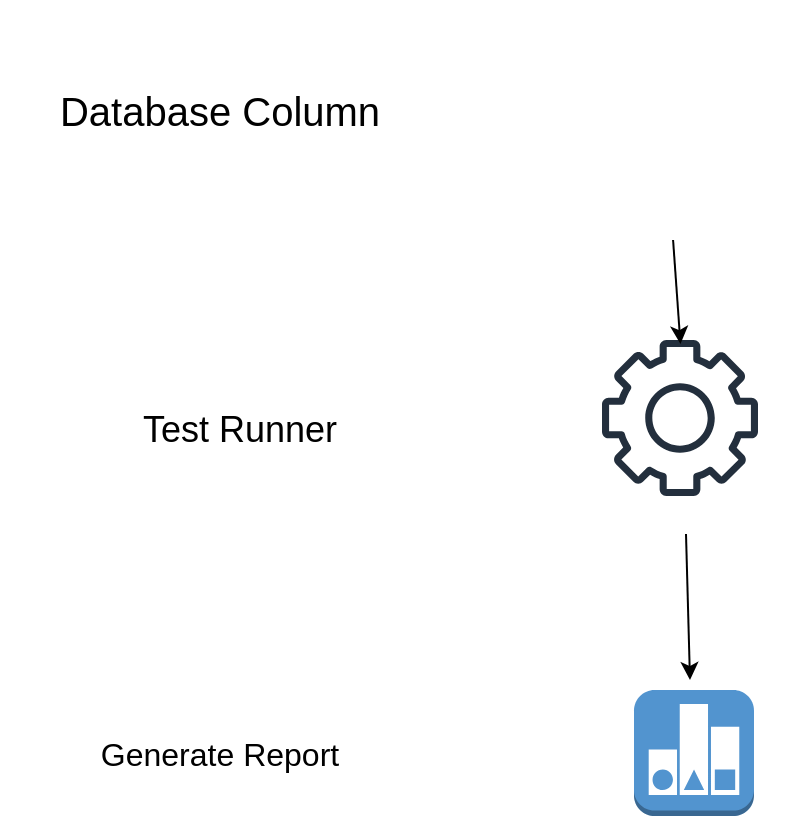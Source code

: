 <mxfile version="21.6.8" type="github">
  <diagram name="Page-1" id="c1rF_odwGOoc5GD7ykX6">
    <mxGraphModel dx="845" dy="467" grid="1" gridSize="10" guides="1" tooltips="1" connect="1" arrows="1" fold="1" page="1" pageScale="1" pageWidth="850" pageHeight="1100" math="0" shadow="0">
      <root>
        <mxCell id="0" />
        <mxCell id="1" parent="0" />
        <mxCell id="qK2b55bhxhxNHtK2DoEI-1" value="" style="shape=image;html=1;verticalAlign=top;verticalLabelPosition=bottom;labelBackgroundColor=#ffffff;imageAspect=0;aspect=fixed;image=https://cdn0.iconfinder.com/data/icons/icocentre-free-icons/128/f-table-column_128-128.png" vertex="1" parent="1">
          <mxGeometry x="350" y="20" width="128" height="128" as="geometry" />
        </mxCell>
        <mxCell id="qK2b55bhxhxNHtK2DoEI-2" value="" style="sketch=0;outlineConnect=0;fontColor=#232F3E;gradientColor=none;fillColor=#232F3D;strokeColor=none;dashed=0;verticalLabelPosition=bottom;verticalAlign=top;align=center;html=1;fontSize=12;fontStyle=0;aspect=fixed;pointerEvents=1;shape=mxgraph.aws4.gear;" vertex="1" parent="1">
          <mxGeometry x="381" y="190" width="78" height="78" as="geometry" />
        </mxCell>
        <mxCell id="qK2b55bhxhxNHtK2DoEI-3" value="" style="outlineConnect=0;dashed=0;verticalLabelPosition=bottom;verticalAlign=top;align=center;html=1;shape=mxgraph.aws3.reported_state;fillColor=#5294CF;gradientColor=none;" vertex="1" parent="1">
          <mxGeometry x="397" y="365" width="60" height="63" as="geometry" />
        </mxCell>
        <mxCell id="qK2b55bhxhxNHtK2DoEI-5" value="" style="endArrow=classic;html=1;rounded=0;" edge="1" parent="1">
          <mxGeometry width="50" height="50" relative="1" as="geometry">
            <mxPoint x="416.542" y="140" as="sourcePoint" />
            <mxPoint x="420.232" y="192.001" as="targetPoint" />
          </mxGeometry>
        </mxCell>
        <mxCell id="qK2b55bhxhxNHtK2DoEI-6" value="" style="endArrow=classic;html=1;rounded=0;entryX=0.5;entryY=0;entryDx=0;entryDy=0;entryPerimeter=0;" edge="1" parent="1">
          <mxGeometry width="50" height="50" relative="1" as="geometry">
            <mxPoint x="423" y="287" as="sourcePoint" />
            <mxPoint x="425" y="360" as="targetPoint" />
          </mxGeometry>
        </mxCell>
        <mxCell id="qK2b55bhxhxNHtK2DoEI-7" value="&lt;font style=&quot;font-size: 20px;&quot;&gt;Database Column&lt;br&gt;&lt;/font&gt;" style="text;strokeColor=none;align=center;fillColor=none;html=1;verticalAlign=middle;whiteSpace=wrap;rounded=0;" vertex="1" parent="1">
          <mxGeometry x="80" y="60" width="220" height="30" as="geometry" />
        </mxCell>
        <mxCell id="qK2b55bhxhxNHtK2DoEI-8" value="&lt;font style=&quot;font-size: 16px;&quot;&gt;Generate Report&lt;br&gt;&lt;/font&gt;" style="text;strokeColor=none;align=center;fillColor=none;html=1;verticalAlign=middle;whiteSpace=wrap;rounded=0;" vertex="1" parent="1">
          <mxGeometry x="80" y="381.5" width="220" height="30" as="geometry" />
        </mxCell>
        <mxCell id="qK2b55bhxhxNHtK2DoEI-9" value="&lt;font style=&quot;font-size: 18px;&quot;&gt;Test Runner&lt;br&gt;&lt;/font&gt;" style="text;strokeColor=none;align=center;fillColor=none;html=1;verticalAlign=middle;whiteSpace=wrap;rounded=0;" vertex="1" parent="1">
          <mxGeometry x="90" y="220" width="220" height="30" as="geometry" />
        </mxCell>
      </root>
    </mxGraphModel>
  </diagram>
</mxfile>
